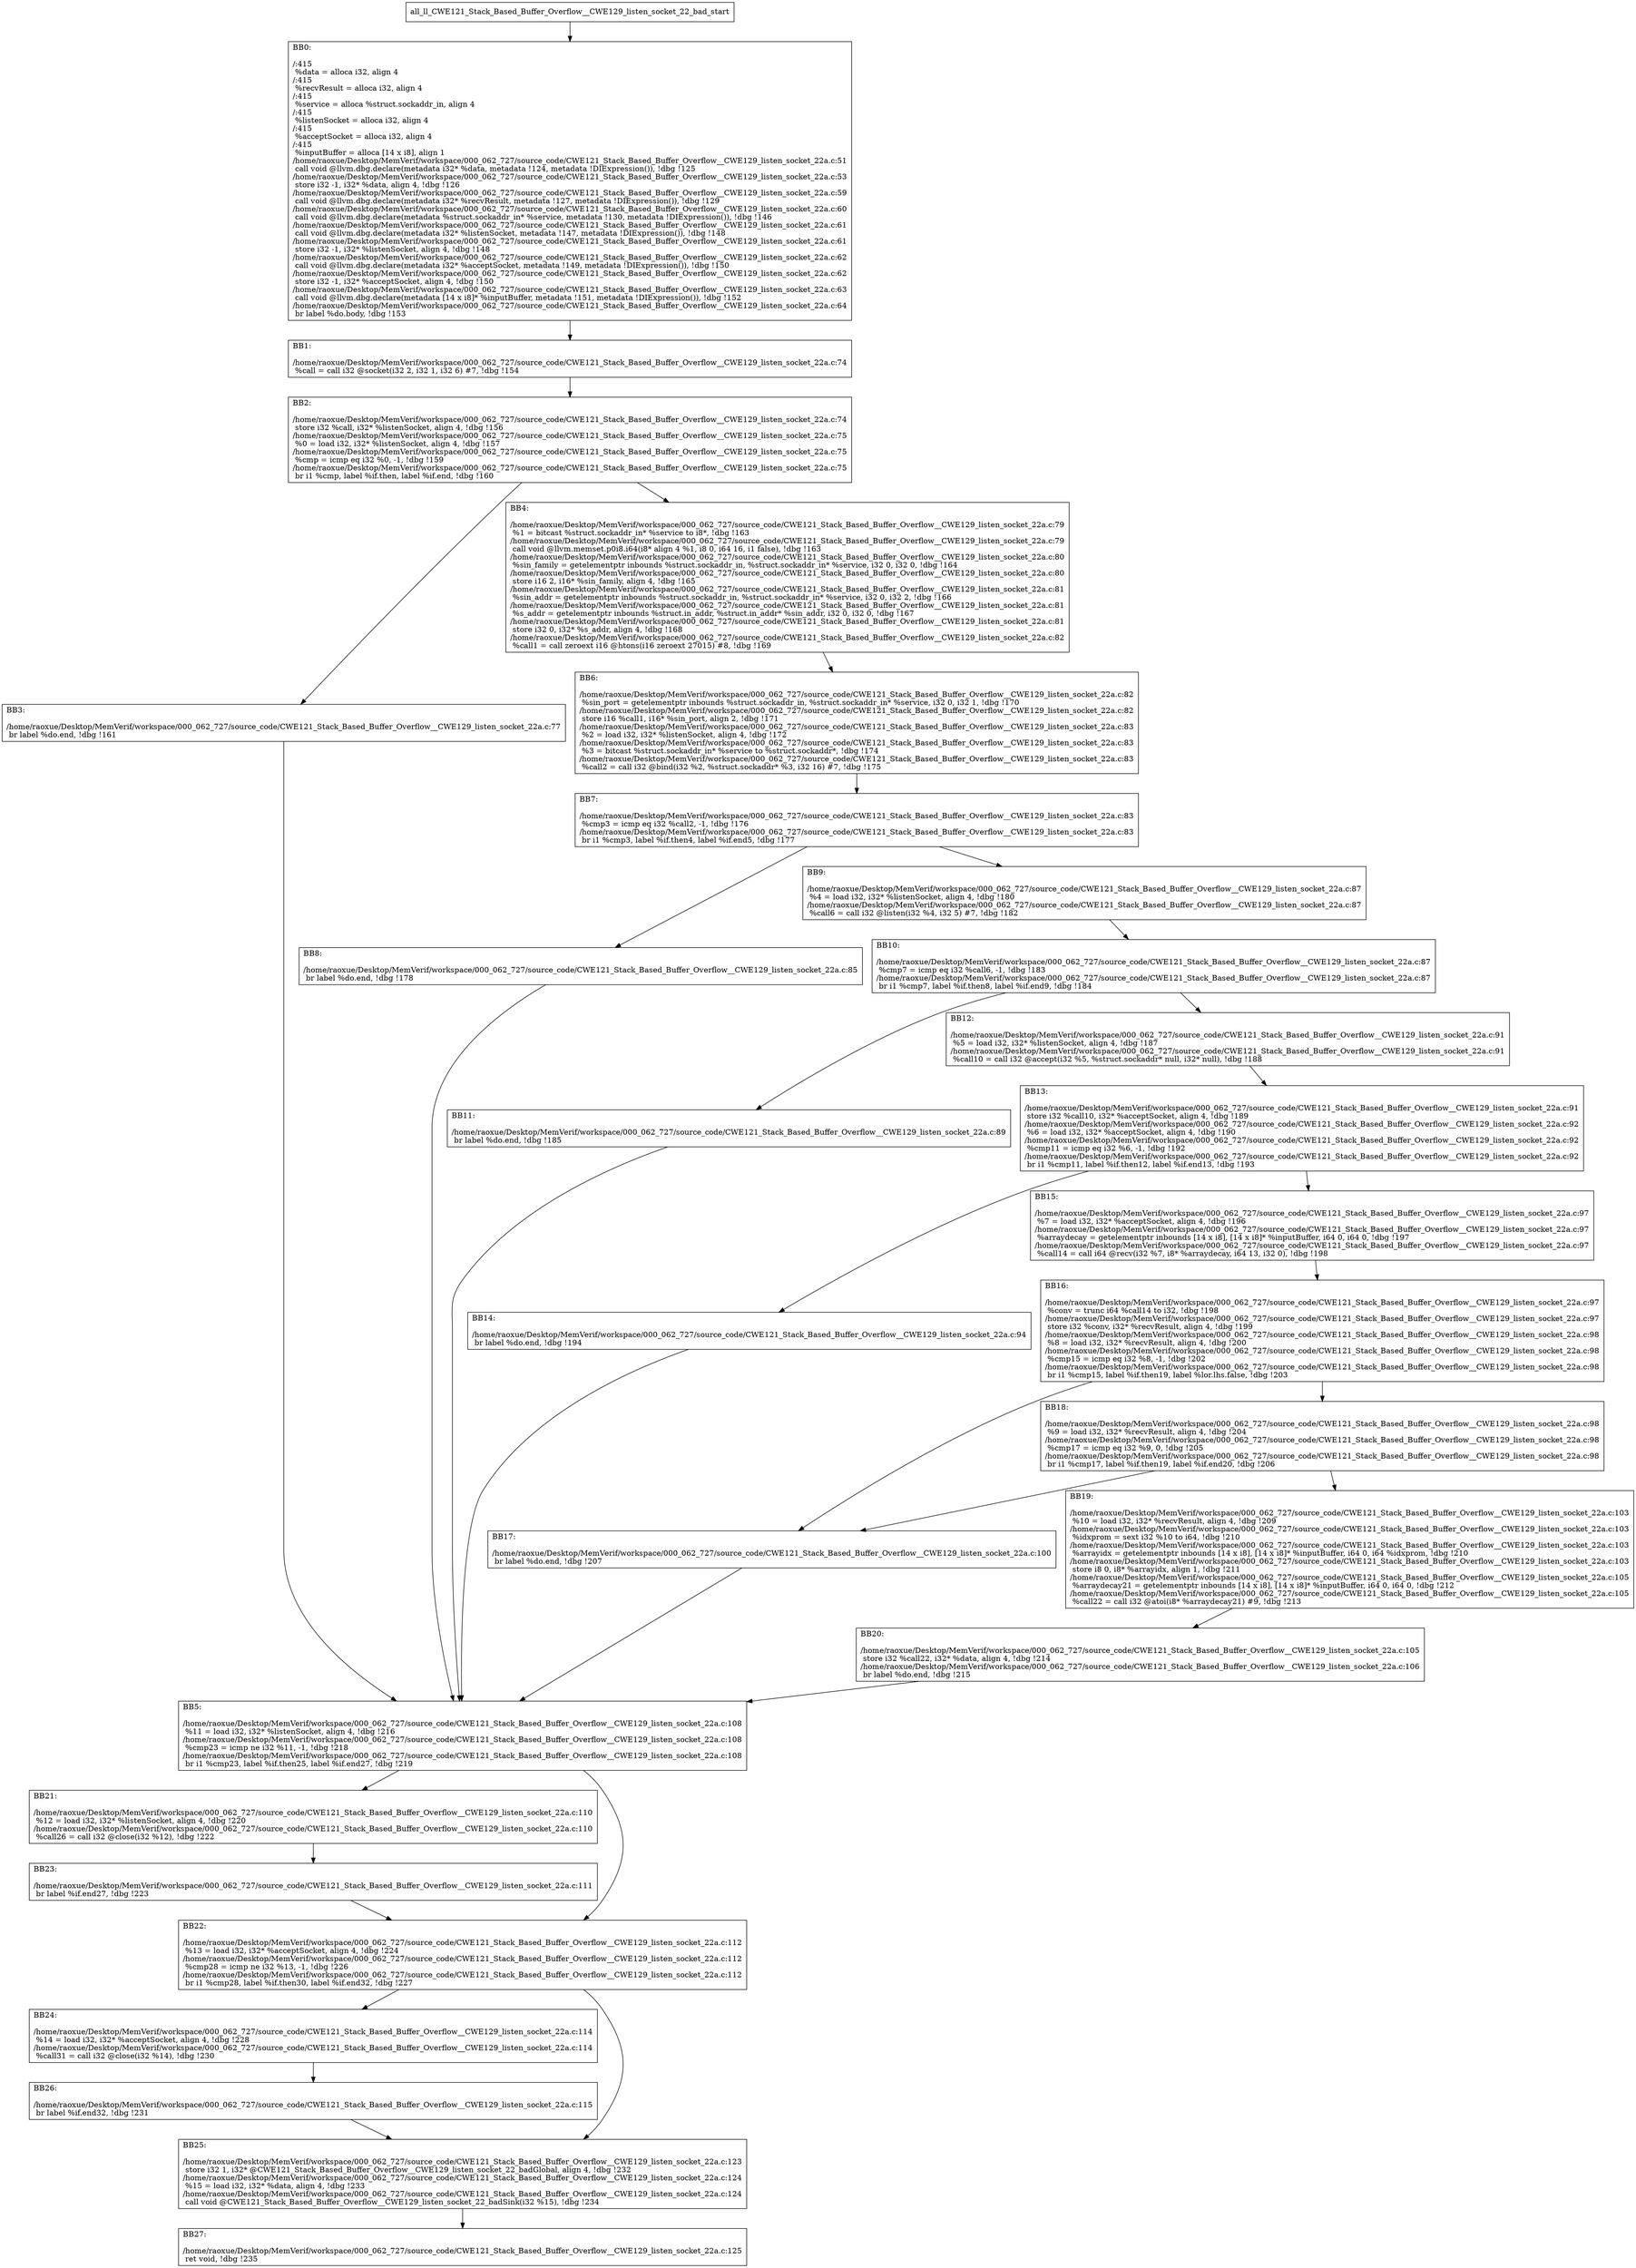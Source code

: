 digraph "CFG for'all_ll_CWE121_Stack_Based_Buffer_Overflow__CWE129_listen_socket_22_bad' function" {
	BBall_ll_CWE121_Stack_Based_Buffer_Overflow__CWE129_listen_socket_22_bad_start[shape=record,label="{all_ll_CWE121_Stack_Based_Buffer_Overflow__CWE129_listen_socket_22_bad_start}"];
	BBall_ll_CWE121_Stack_Based_Buffer_Overflow__CWE129_listen_socket_22_bad_start-> all_ll_CWE121_Stack_Based_Buffer_Overflow__CWE129_listen_socket_22_badBB0;
	all_ll_CWE121_Stack_Based_Buffer_Overflow__CWE129_listen_socket_22_badBB0 [shape=record, label="{BB0:\l\l/:415\l
  %data = alloca i32, align 4\l
/:415\l
  %recvResult = alloca i32, align 4\l
/:415\l
  %service = alloca %struct.sockaddr_in, align 4\l
/:415\l
  %listenSocket = alloca i32, align 4\l
/:415\l
  %acceptSocket = alloca i32, align 4\l
/:415\l
  %inputBuffer = alloca [14 x i8], align 1\l
/home/raoxue/Desktop/MemVerif/workspace/000_062_727/source_code/CWE121_Stack_Based_Buffer_Overflow__CWE129_listen_socket_22a.c:51\l
  call void @llvm.dbg.declare(metadata i32* %data, metadata !124, metadata !DIExpression()), !dbg !125\l
/home/raoxue/Desktop/MemVerif/workspace/000_062_727/source_code/CWE121_Stack_Based_Buffer_Overflow__CWE129_listen_socket_22a.c:53\l
  store i32 -1, i32* %data, align 4, !dbg !126\l
/home/raoxue/Desktop/MemVerif/workspace/000_062_727/source_code/CWE121_Stack_Based_Buffer_Overflow__CWE129_listen_socket_22a.c:59\l
  call void @llvm.dbg.declare(metadata i32* %recvResult, metadata !127, metadata !DIExpression()), !dbg !129\l
/home/raoxue/Desktop/MemVerif/workspace/000_062_727/source_code/CWE121_Stack_Based_Buffer_Overflow__CWE129_listen_socket_22a.c:60\l
  call void @llvm.dbg.declare(metadata %struct.sockaddr_in* %service, metadata !130, metadata !DIExpression()), !dbg !146\l
/home/raoxue/Desktop/MemVerif/workspace/000_062_727/source_code/CWE121_Stack_Based_Buffer_Overflow__CWE129_listen_socket_22a.c:61\l
  call void @llvm.dbg.declare(metadata i32* %listenSocket, metadata !147, metadata !DIExpression()), !dbg !148\l
/home/raoxue/Desktop/MemVerif/workspace/000_062_727/source_code/CWE121_Stack_Based_Buffer_Overflow__CWE129_listen_socket_22a.c:61\l
  store i32 -1, i32* %listenSocket, align 4, !dbg !148\l
/home/raoxue/Desktop/MemVerif/workspace/000_062_727/source_code/CWE121_Stack_Based_Buffer_Overflow__CWE129_listen_socket_22a.c:62\l
  call void @llvm.dbg.declare(metadata i32* %acceptSocket, metadata !149, metadata !DIExpression()), !dbg !150\l
/home/raoxue/Desktop/MemVerif/workspace/000_062_727/source_code/CWE121_Stack_Based_Buffer_Overflow__CWE129_listen_socket_22a.c:62\l
  store i32 -1, i32* %acceptSocket, align 4, !dbg !150\l
/home/raoxue/Desktop/MemVerif/workspace/000_062_727/source_code/CWE121_Stack_Based_Buffer_Overflow__CWE129_listen_socket_22a.c:63\l
  call void @llvm.dbg.declare(metadata [14 x i8]* %inputBuffer, metadata !151, metadata !DIExpression()), !dbg !152\l
/home/raoxue/Desktop/MemVerif/workspace/000_062_727/source_code/CWE121_Stack_Based_Buffer_Overflow__CWE129_listen_socket_22a.c:64\l
  br label %do.body, !dbg !153\l
}"];
	all_ll_CWE121_Stack_Based_Buffer_Overflow__CWE129_listen_socket_22_badBB0-> all_ll_CWE121_Stack_Based_Buffer_Overflow__CWE129_listen_socket_22_badBB1;
	all_ll_CWE121_Stack_Based_Buffer_Overflow__CWE129_listen_socket_22_badBB1 [shape=record, label="{BB1:\l\l/home/raoxue/Desktop/MemVerif/workspace/000_062_727/source_code/CWE121_Stack_Based_Buffer_Overflow__CWE129_listen_socket_22a.c:74\l
  %call = call i32 @socket(i32 2, i32 1, i32 6) #7, !dbg !154\l
}"];
	all_ll_CWE121_Stack_Based_Buffer_Overflow__CWE129_listen_socket_22_badBB1-> all_ll_CWE121_Stack_Based_Buffer_Overflow__CWE129_listen_socket_22_badBB2;
	all_ll_CWE121_Stack_Based_Buffer_Overflow__CWE129_listen_socket_22_badBB2 [shape=record, label="{BB2:\l\l/home/raoxue/Desktop/MemVerif/workspace/000_062_727/source_code/CWE121_Stack_Based_Buffer_Overflow__CWE129_listen_socket_22a.c:74\l
  store i32 %call, i32* %listenSocket, align 4, !dbg !156\l
/home/raoxue/Desktop/MemVerif/workspace/000_062_727/source_code/CWE121_Stack_Based_Buffer_Overflow__CWE129_listen_socket_22a.c:75\l
  %0 = load i32, i32* %listenSocket, align 4, !dbg !157\l
/home/raoxue/Desktop/MemVerif/workspace/000_062_727/source_code/CWE121_Stack_Based_Buffer_Overflow__CWE129_listen_socket_22a.c:75\l
  %cmp = icmp eq i32 %0, -1, !dbg !159\l
/home/raoxue/Desktop/MemVerif/workspace/000_062_727/source_code/CWE121_Stack_Based_Buffer_Overflow__CWE129_listen_socket_22a.c:75\l
  br i1 %cmp, label %if.then, label %if.end, !dbg !160\l
}"];
	all_ll_CWE121_Stack_Based_Buffer_Overflow__CWE129_listen_socket_22_badBB2-> all_ll_CWE121_Stack_Based_Buffer_Overflow__CWE129_listen_socket_22_badBB3;
	all_ll_CWE121_Stack_Based_Buffer_Overflow__CWE129_listen_socket_22_badBB2-> all_ll_CWE121_Stack_Based_Buffer_Overflow__CWE129_listen_socket_22_badBB4;
	all_ll_CWE121_Stack_Based_Buffer_Overflow__CWE129_listen_socket_22_badBB3 [shape=record, label="{BB3:\l\l/home/raoxue/Desktop/MemVerif/workspace/000_062_727/source_code/CWE121_Stack_Based_Buffer_Overflow__CWE129_listen_socket_22a.c:77\l
  br label %do.end, !dbg !161\l
}"];
	all_ll_CWE121_Stack_Based_Buffer_Overflow__CWE129_listen_socket_22_badBB3-> all_ll_CWE121_Stack_Based_Buffer_Overflow__CWE129_listen_socket_22_badBB5;
	all_ll_CWE121_Stack_Based_Buffer_Overflow__CWE129_listen_socket_22_badBB4 [shape=record, label="{BB4:\l\l/home/raoxue/Desktop/MemVerif/workspace/000_062_727/source_code/CWE121_Stack_Based_Buffer_Overflow__CWE129_listen_socket_22a.c:79\l
  %1 = bitcast %struct.sockaddr_in* %service to i8*, !dbg !163\l
/home/raoxue/Desktop/MemVerif/workspace/000_062_727/source_code/CWE121_Stack_Based_Buffer_Overflow__CWE129_listen_socket_22a.c:79\l
  call void @llvm.memset.p0i8.i64(i8* align 4 %1, i8 0, i64 16, i1 false), !dbg !163\l
/home/raoxue/Desktop/MemVerif/workspace/000_062_727/source_code/CWE121_Stack_Based_Buffer_Overflow__CWE129_listen_socket_22a.c:80\l
  %sin_family = getelementptr inbounds %struct.sockaddr_in, %struct.sockaddr_in* %service, i32 0, i32 0, !dbg !164\l
/home/raoxue/Desktop/MemVerif/workspace/000_062_727/source_code/CWE121_Stack_Based_Buffer_Overflow__CWE129_listen_socket_22a.c:80\l
  store i16 2, i16* %sin_family, align 4, !dbg !165\l
/home/raoxue/Desktop/MemVerif/workspace/000_062_727/source_code/CWE121_Stack_Based_Buffer_Overflow__CWE129_listen_socket_22a.c:81\l
  %sin_addr = getelementptr inbounds %struct.sockaddr_in, %struct.sockaddr_in* %service, i32 0, i32 2, !dbg !166\l
/home/raoxue/Desktop/MemVerif/workspace/000_062_727/source_code/CWE121_Stack_Based_Buffer_Overflow__CWE129_listen_socket_22a.c:81\l
  %s_addr = getelementptr inbounds %struct.in_addr, %struct.in_addr* %sin_addr, i32 0, i32 0, !dbg !167\l
/home/raoxue/Desktop/MemVerif/workspace/000_062_727/source_code/CWE121_Stack_Based_Buffer_Overflow__CWE129_listen_socket_22a.c:81\l
  store i32 0, i32* %s_addr, align 4, !dbg !168\l
/home/raoxue/Desktop/MemVerif/workspace/000_062_727/source_code/CWE121_Stack_Based_Buffer_Overflow__CWE129_listen_socket_22a.c:82\l
  %call1 = call zeroext i16 @htons(i16 zeroext 27015) #8, !dbg !169\l
}"];
	all_ll_CWE121_Stack_Based_Buffer_Overflow__CWE129_listen_socket_22_badBB4-> all_ll_CWE121_Stack_Based_Buffer_Overflow__CWE129_listen_socket_22_badBB6;
	all_ll_CWE121_Stack_Based_Buffer_Overflow__CWE129_listen_socket_22_badBB6 [shape=record, label="{BB6:\l\l/home/raoxue/Desktop/MemVerif/workspace/000_062_727/source_code/CWE121_Stack_Based_Buffer_Overflow__CWE129_listen_socket_22a.c:82\l
  %sin_port = getelementptr inbounds %struct.sockaddr_in, %struct.sockaddr_in* %service, i32 0, i32 1, !dbg !170\l
/home/raoxue/Desktop/MemVerif/workspace/000_062_727/source_code/CWE121_Stack_Based_Buffer_Overflow__CWE129_listen_socket_22a.c:82\l
  store i16 %call1, i16* %sin_port, align 2, !dbg !171\l
/home/raoxue/Desktop/MemVerif/workspace/000_062_727/source_code/CWE121_Stack_Based_Buffer_Overflow__CWE129_listen_socket_22a.c:83\l
  %2 = load i32, i32* %listenSocket, align 4, !dbg !172\l
/home/raoxue/Desktop/MemVerif/workspace/000_062_727/source_code/CWE121_Stack_Based_Buffer_Overflow__CWE129_listen_socket_22a.c:83\l
  %3 = bitcast %struct.sockaddr_in* %service to %struct.sockaddr*, !dbg !174\l
/home/raoxue/Desktop/MemVerif/workspace/000_062_727/source_code/CWE121_Stack_Based_Buffer_Overflow__CWE129_listen_socket_22a.c:83\l
  %call2 = call i32 @bind(i32 %2, %struct.sockaddr* %3, i32 16) #7, !dbg !175\l
}"];
	all_ll_CWE121_Stack_Based_Buffer_Overflow__CWE129_listen_socket_22_badBB6-> all_ll_CWE121_Stack_Based_Buffer_Overflow__CWE129_listen_socket_22_badBB7;
	all_ll_CWE121_Stack_Based_Buffer_Overflow__CWE129_listen_socket_22_badBB7 [shape=record, label="{BB7:\l\l/home/raoxue/Desktop/MemVerif/workspace/000_062_727/source_code/CWE121_Stack_Based_Buffer_Overflow__CWE129_listen_socket_22a.c:83\l
  %cmp3 = icmp eq i32 %call2, -1, !dbg !176\l
/home/raoxue/Desktop/MemVerif/workspace/000_062_727/source_code/CWE121_Stack_Based_Buffer_Overflow__CWE129_listen_socket_22a.c:83\l
  br i1 %cmp3, label %if.then4, label %if.end5, !dbg !177\l
}"];
	all_ll_CWE121_Stack_Based_Buffer_Overflow__CWE129_listen_socket_22_badBB7-> all_ll_CWE121_Stack_Based_Buffer_Overflow__CWE129_listen_socket_22_badBB8;
	all_ll_CWE121_Stack_Based_Buffer_Overflow__CWE129_listen_socket_22_badBB7-> all_ll_CWE121_Stack_Based_Buffer_Overflow__CWE129_listen_socket_22_badBB9;
	all_ll_CWE121_Stack_Based_Buffer_Overflow__CWE129_listen_socket_22_badBB8 [shape=record, label="{BB8:\l\l/home/raoxue/Desktop/MemVerif/workspace/000_062_727/source_code/CWE121_Stack_Based_Buffer_Overflow__CWE129_listen_socket_22a.c:85\l
  br label %do.end, !dbg !178\l
}"];
	all_ll_CWE121_Stack_Based_Buffer_Overflow__CWE129_listen_socket_22_badBB8-> all_ll_CWE121_Stack_Based_Buffer_Overflow__CWE129_listen_socket_22_badBB5;
	all_ll_CWE121_Stack_Based_Buffer_Overflow__CWE129_listen_socket_22_badBB9 [shape=record, label="{BB9:\l\l/home/raoxue/Desktop/MemVerif/workspace/000_062_727/source_code/CWE121_Stack_Based_Buffer_Overflow__CWE129_listen_socket_22a.c:87\l
  %4 = load i32, i32* %listenSocket, align 4, !dbg !180\l
/home/raoxue/Desktop/MemVerif/workspace/000_062_727/source_code/CWE121_Stack_Based_Buffer_Overflow__CWE129_listen_socket_22a.c:87\l
  %call6 = call i32 @listen(i32 %4, i32 5) #7, !dbg !182\l
}"];
	all_ll_CWE121_Stack_Based_Buffer_Overflow__CWE129_listen_socket_22_badBB9-> all_ll_CWE121_Stack_Based_Buffer_Overflow__CWE129_listen_socket_22_badBB10;
	all_ll_CWE121_Stack_Based_Buffer_Overflow__CWE129_listen_socket_22_badBB10 [shape=record, label="{BB10:\l\l/home/raoxue/Desktop/MemVerif/workspace/000_062_727/source_code/CWE121_Stack_Based_Buffer_Overflow__CWE129_listen_socket_22a.c:87\l
  %cmp7 = icmp eq i32 %call6, -1, !dbg !183\l
/home/raoxue/Desktop/MemVerif/workspace/000_062_727/source_code/CWE121_Stack_Based_Buffer_Overflow__CWE129_listen_socket_22a.c:87\l
  br i1 %cmp7, label %if.then8, label %if.end9, !dbg !184\l
}"];
	all_ll_CWE121_Stack_Based_Buffer_Overflow__CWE129_listen_socket_22_badBB10-> all_ll_CWE121_Stack_Based_Buffer_Overflow__CWE129_listen_socket_22_badBB11;
	all_ll_CWE121_Stack_Based_Buffer_Overflow__CWE129_listen_socket_22_badBB10-> all_ll_CWE121_Stack_Based_Buffer_Overflow__CWE129_listen_socket_22_badBB12;
	all_ll_CWE121_Stack_Based_Buffer_Overflow__CWE129_listen_socket_22_badBB11 [shape=record, label="{BB11:\l\l/home/raoxue/Desktop/MemVerif/workspace/000_062_727/source_code/CWE121_Stack_Based_Buffer_Overflow__CWE129_listen_socket_22a.c:89\l
  br label %do.end, !dbg !185\l
}"];
	all_ll_CWE121_Stack_Based_Buffer_Overflow__CWE129_listen_socket_22_badBB11-> all_ll_CWE121_Stack_Based_Buffer_Overflow__CWE129_listen_socket_22_badBB5;
	all_ll_CWE121_Stack_Based_Buffer_Overflow__CWE129_listen_socket_22_badBB12 [shape=record, label="{BB12:\l\l/home/raoxue/Desktop/MemVerif/workspace/000_062_727/source_code/CWE121_Stack_Based_Buffer_Overflow__CWE129_listen_socket_22a.c:91\l
  %5 = load i32, i32* %listenSocket, align 4, !dbg !187\l
/home/raoxue/Desktop/MemVerif/workspace/000_062_727/source_code/CWE121_Stack_Based_Buffer_Overflow__CWE129_listen_socket_22a.c:91\l
  %call10 = call i32 @accept(i32 %5, %struct.sockaddr* null, i32* null), !dbg !188\l
}"];
	all_ll_CWE121_Stack_Based_Buffer_Overflow__CWE129_listen_socket_22_badBB12-> all_ll_CWE121_Stack_Based_Buffer_Overflow__CWE129_listen_socket_22_badBB13;
	all_ll_CWE121_Stack_Based_Buffer_Overflow__CWE129_listen_socket_22_badBB13 [shape=record, label="{BB13:\l\l/home/raoxue/Desktop/MemVerif/workspace/000_062_727/source_code/CWE121_Stack_Based_Buffer_Overflow__CWE129_listen_socket_22a.c:91\l
  store i32 %call10, i32* %acceptSocket, align 4, !dbg !189\l
/home/raoxue/Desktop/MemVerif/workspace/000_062_727/source_code/CWE121_Stack_Based_Buffer_Overflow__CWE129_listen_socket_22a.c:92\l
  %6 = load i32, i32* %acceptSocket, align 4, !dbg !190\l
/home/raoxue/Desktop/MemVerif/workspace/000_062_727/source_code/CWE121_Stack_Based_Buffer_Overflow__CWE129_listen_socket_22a.c:92\l
  %cmp11 = icmp eq i32 %6, -1, !dbg !192\l
/home/raoxue/Desktop/MemVerif/workspace/000_062_727/source_code/CWE121_Stack_Based_Buffer_Overflow__CWE129_listen_socket_22a.c:92\l
  br i1 %cmp11, label %if.then12, label %if.end13, !dbg !193\l
}"];
	all_ll_CWE121_Stack_Based_Buffer_Overflow__CWE129_listen_socket_22_badBB13-> all_ll_CWE121_Stack_Based_Buffer_Overflow__CWE129_listen_socket_22_badBB14;
	all_ll_CWE121_Stack_Based_Buffer_Overflow__CWE129_listen_socket_22_badBB13-> all_ll_CWE121_Stack_Based_Buffer_Overflow__CWE129_listen_socket_22_badBB15;
	all_ll_CWE121_Stack_Based_Buffer_Overflow__CWE129_listen_socket_22_badBB14 [shape=record, label="{BB14:\l\l/home/raoxue/Desktop/MemVerif/workspace/000_062_727/source_code/CWE121_Stack_Based_Buffer_Overflow__CWE129_listen_socket_22a.c:94\l
  br label %do.end, !dbg !194\l
}"];
	all_ll_CWE121_Stack_Based_Buffer_Overflow__CWE129_listen_socket_22_badBB14-> all_ll_CWE121_Stack_Based_Buffer_Overflow__CWE129_listen_socket_22_badBB5;
	all_ll_CWE121_Stack_Based_Buffer_Overflow__CWE129_listen_socket_22_badBB15 [shape=record, label="{BB15:\l\l/home/raoxue/Desktop/MemVerif/workspace/000_062_727/source_code/CWE121_Stack_Based_Buffer_Overflow__CWE129_listen_socket_22a.c:97\l
  %7 = load i32, i32* %acceptSocket, align 4, !dbg !196\l
/home/raoxue/Desktop/MemVerif/workspace/000_062_727/source_code/CWE121_Stack_Based_Buffer_Overflow__CWE129_listen_socket_22a.c:97\l
  %arraydecay = getelementptr inbounds [14 x i8], [14 x i8]* %inputBuffer, i64 0, i64 0, !dbg !197\l
/home/raoxue/Desktop/MemVerif/workspace/000_062_727/source_code/CWE121_Stack_Based_Buffer_Overflow__CWE129_listen_socket_22a.c:97\l
  %call14 = call i64 @recv(i32 %7, i8* %arraydecay, i64 13, i32 0), !dbg !198\l
}"];
	all_ll_CWE121_Stack_Based_Buffer_Overflow__CWE129_listen_socket_22_badBB15-> all_ll_CWE121_Stack_Based_Buffer_Overflow__CWE129_listen_socket_22_badBB16;
	all_ll_CWE121_Stack_Based_Buffer_Overflow__CWE129_listen_socket_22_badBB16 [shape=record, label="{BB16:\l\l/home/raoxue/Desktop/MemVerif/workspace/000_062_727/source_code/CWE121_Stack_Based_Buffer_Overflow__CWE129_listen_socket_22a.c:97\l
  %conv = trunc i64 %call14 to i32, !dbg !198\l
/home/raoxue/Desktop/MemVerif/workspace/000_062_727/source_code/CWE121_Stack_Based_Buffer_Overflow__CWE129_listen_socket_22a.c:97\l
  store i32 %conv, i32* %recvResult, align 4, !dbg !199\l
/home/raoxue/Desktop/MemVerif/workspace/000_062_727/source_code/CWE121_Stack_Based_Buffer_Overflow__CWE129_listen_socket_22a.c:98\l
  %8 = load i32, i32* %recvResult, align 4, !dbg !200\l
/home/raoxue/Desktop/MemVerif/workspace/000_062_727/source_code/CWE121_Stack_Based_Buffer_Overflow__CWE129_listen_socket_22a.c:98\l
  %cmp15 = icmp eq i32 %8, -1, !dbg !202\l
/home/raoxue/Desktop/MemVerif/workspace/000_062_727/source_code/CWE121_Stack_Based_Buffer_Overflow__CWE129_listen_socket_22a.c:98\l
  br i1 %cmp15, label %if.then19, label %lor.lhs.false, !dbg !203\l
}"];
	all_ll_CWE121_Stack_Based_Buffer_Overflow__CWE129_listen_socket_22_badBB16-> all_ll_CWE121_Stack_Based_Buffer_Overflow__CWE129_listen_socket_22_badBB17;
	all_ll_CWE121_Stack_Based_Buffer_Overflow__CWE129_listen_socket_22_badBB16-> all_ll_CWE121_Stack_Based_Buffer_Overflow__CWE129_listen_socket_22_badBB18;
	all_ll_CWE121_Stack_Based_Buffer_Overflow__CWE129_listen_socket_22_badBB18 [shape=record, label="{BB18:\l\l/home/raoxue/Desktop/MemVerif/workspace/000_062_727/source_code/CWE121_Stack_Based_Buffer_Overflow__CWE129_listen_socket_22a.c:98\l
  %9 = load i32, i32* %recvResult, align 4, !dbg !204\l
/home/raoxue/Desktop/MemVerif/workspace/000_062_727/source_code/CWE121_Stack_Based_Buffer_Overflow__CWE129_listen_socket_22a.c:98\l
  %cmp17 = icmp eq i32 %9, 0, !dbg !205\l
/home/raoxue/Desktop/MemVerif/workspace/000_062_727/source_code/CWE121_Stack_Based_Buffer_Overflow__CWE129_listen_socket_22a.c:98\l
  br i1 %cmp17, label %if.then19, label %if.end20, !dbg !206\l
}"];
	all_ll_CWE121_Stack_Based_Buffer_Overflow__CWE129_listen_socket_22_badBB18-> all_ll_CWE121_Stack_Based_Buffer_Overflow__CWE129_listen_socket_22_badBB17;
	all_ll_CWE121_Stack_Based_Buffer_Overflow__CWE129_listen_socket_22_badBB18-> all_ll_CWE121_Stack_Based_Buffer_Overflow__CWE129_listen_socket_22_badBB19;
	all_ll_CWE121_Stack_Based_Buffer_Overflow__CWE129_listen_socket_22_badBB17 [shape=record, label="{BB17:\l\l/home/raoxue/Desktop/MemVerif/workspace/000_062_727/source_code/CWE121_Stack_Based_Buffer_Overflow__CWE129_listen_socket_22a.c:100\l
  br label %do.end, !dbg !207\l
}"];
	all_ll_CWE121_Stack_Based_Buffer_Overflow__CWE129_listen_socket_22_badBB17-> all_ll_CWE121_Stack_Based_Buffer_Overflow__CWE129_listen_socket_22_badBB5;
	all_ll_CWE121_Stack_Based_Buffer_Overflow__CWE129_listen_socket_22_badBB19 [shape=record, label="{BB19:\l\l/home/raoxue/Desktop/MemVerif/workspace/000_062_727/source_code/CWE121_Stack_Based_Buffer_Overflow__CWE129_listen_socket_22a.c:103\l
  %10 = load i32, i32* %recvResult, align 4, !dbg !209\l
/home/raoxue/Desktop/MemVerif/workspace/000_062_727/source_code/CWE121_Stack_Based_Buffer_Overflow__CWE129_listen_socket_22a.c:103\l
  %idxprom = sext i32 %10 to i64, !dbg !210\l
/home/raoxue/Desktop/MemVerif/workspace/000_062_727/source_code/CWE121_Stack_Based_Buffer_Overflow__CWE129_listen_socket_22a.c:103\l
  %arrayidx = getelementptr inbounds [14 x i8], [14 x i8]* %inputBuffer, i64 0, i64 %idxprom, !dbg !210\l
/home/raoxue/Desktop/MemVerif/workspace/000_062_727/source_code/CWE121_Stack_Based_Buffer_Overflow__CWE129_listen_socket_22a.c:103\l
  store i8 0, i8* %arrayidx, align 1, !dbg !211\l
/home/raoxue/Desktop/MemVerif/workspace/000_062_727/source_code/CWE121_Stack_Based_Buffer_Overflow__CWE129_listen_socket_22a.c:105\l
  %arraydecay21 = getelementptr inbounds [14 x i8], [14 x i8]* %inputBuffer, i64 0, i64 0, !dbg !212\l
/home/raoxue/Desktop/MemVerif/workspace/000_062_727/source_code/CWE121_Stack_Based_Buffer_Overflow__CWE129_listen_socket_22a.c:105\l
  %call22 = call i32 @atoi(i8* %arraydecay21) #9, !dbg !213\l
}"];
	all_ll_CWE121_Stack_Based_Buffer_Overflow__CWE129_listen_socket_22_badBB19-> all_ll_CWE121_Stack_Based_Buffer_Overflow__CWE129_listen_socket_22_badBB20;
	all_ll_CWE121_Stack_Based_Buffer_Overflow__CWE129_listen_socket_22_badBB20 [shape=record, label="{BB20:\l\l/home/raoxue/Desktop/MemVerif/workspace/000_062_727/source_code/CWE121_Stack_Based_Buffer_Overflow__CWE129_listen_socket_22a.c:105\l
  store i32 %call22, i32* %data, align 4, !dbg !214\l
/home/raoxue/Desktop/MemVerif/workspace/000_062_727/source_code/CWE121_Stack_Based_Buffer_Overflow__CWE129_listen_socket_22a.c:106\l
  br label %do.end, !dbg !215\l
}"];
	all_ll_CWE121_Stack_Based_Buffer_Overflow__CWE129_listen_socket_22_badBB20-> all_ll_CWE121_Stack_Based_Buffer_Overflow__CWE129_listen_socket_22_badBB5;
	all_ll_CWE121_Stack_Based_Buffer_Overflow__CWE129_listen_socket_22_badBB5 [shape=record, label="{BB5:\l\l/home/raoxue/Desktop/MemVerif/workspace/000_062_727/source_code/CWE121_Stack_Based_Buffer_Overflow__CWE129_listen_socket_22a.c:108\l
  %11 = load i32, i32* %listenSocket, align 4, !dbg !216\l
/home/raoxue/Desktop/MemVerif/workspace/000_062_727/source_code/CWE121_Stack_Based_Buffer_Overflow__CWE129_listen_socket_22a.c:108\l
  %cmp23 = icmp ne i32 %11, -1, !dbg !218\l
/home/raoxue/Desktop/MemVerif/workspace/000_062_727/source_code/CWE121_Stack_Based_Buffer_Overflow__CWE129_listen_socket_22a.c:108\l
  br i1 %cmp23, label %if.then25, label %if.end27, !dbg !219\l
}"];
	all_ll_CWE121_Stack_Based_Buffer_Overflow__CWE129_listen_socket_22_badBB5-> all_ll_CWE121_Stack_Based_Buffer_Overflow__CWE129_listen_socket_22_badBB21;
	all_ll_CWE121_Stack_Based_Buffer_Overflow__CWE129_listen_socket_22_badBB5-> all_ll_CWE121_Stack_Based_Buffer_Overflow__CWE129_listen_socket_22_badBB22;
	all_ll_CWE121_Stack_Based_Buffer_Overflow__CWE129_listen_socket_22_badBB21 [shape=record, label="{BB21:\l\l/home/raoxue/Desktop/MemVerif/workspace/000_062_727/source_code/CWE121_Stack_Based_Buffer_Overflow__CWE129_listen_socket_22a.c:110\l
  %12 = load i32, i32* %listenSocket, align 4, !dbg !220\l
/home/raoxue/Desktop/MemVerif/workspace/000_062_727/source_code/CWE121_Stack_Based_Buffer_Overflow__CWE129_listen_socket_22a.c:110\l
  %call26 = call i32 @close(i32 %12), !dbg !222\l
}"];
	all_ll_CWE121_Stack_Based_Buffer_Overflow__CWE129_listen_socket_22_badBB21-> all_ll_CWE121_Stack_Based_Buffer_Overflow__CWE129_listen_socket_22_badBB23;
	all_ll_CWE121_Stack_Based_Buffer_Overflow__CWE129_listen_socket_22_badBB23 [shape=record, label="{BB23:\l\l/home/raoxue/Desktop/MemVerif/workspace/000_062_727/source_code/CWE121_Stack_Based_Buffer_Overflow__CWE129_listen_socket_22a.c:111\l
  br label %if.end27, !dbg !223\l
}"];
	all_ll_CWE121_Stack_Based_Buffer_Overflow__CWE129_listen_socket_22_badBB23-> all_ll_CWE121_Stack_Based_Buffer_Overflow__CWE129_listen_socket_22_badBB22;
	all_ll_CWE121_Stack_Based_Buffer_Overflow__CWE129_listen_socket_22_badBB22 [shape=record, label="{BB22:\l\l/home/raoxue/Desktop/MemVerif/workspace/000_062_727/source_code/CWE121_Stack_Based_Buffer_Overflow__CWE129_listen_socket_22a.c:112\l
  %13 = load i32, i32* %acceptSocket, align 4, !dbg !224\l
/home/raoxue/Desktop/MemVerif/workspace/000_062_727/source_code/CWE121_Stack_Based_Buffer_Overflow__CWE129_listen_socket_22a.c:112\l
  %cmp28 = icmp ne i32 %13, -1, !dbg !226\l
/home/raoxue/Desktop/MemVerif/workspace/000_062_727/source_code/CWE121_Stack_Based_Buffer_Overflow__CWE129_listen_socket_22a.c:112\l
  br i1 %cmp28, label %if.then30, label %if.end32, !dbg !227\l
}"];
	all_ll_CWE121_Stack_Based_Buffer_Overflow__CWE129_listen_socket_22_badBB22-> all_ll_CWE121_Stack_Based_Buffer_Overflow__CWE129_listen_socket_22_badBB24;
	all_ll_CWE121_Stack_Based_Buffer_Overflow__CWE129_listen_socket_22_badBB22-> all_ll_CWE121_Stack_Based_Buffer_Overflow__CWE129_listen_socket_22_badBB25;
	all_ll_CWE121_Stack_Based_Buffer_Overflow__CWE129_listen_socket_22_badBB24 [shape=record, label="{BB24:\l\l/home/raoxue/Desktop/MemVerif/workspace/000_062_727/source_code/CWE121_Stack_Based_Buffer_Overflow__CWE129_listen_socket_22a.c:114\l
  %14 = load i32, i32* %acceptSocket, align 4, !dbg !228\l
/home/raoxue/Desktop/MemVerif/workspace/000_062_727/source_code/CWE121_Stack_Based_Buffer_Overflow__CWE129_listen_socket_22a.c:114\l
  %call31 = call i32 @close(i32 %14), !dbg !230\l
}"];
	all_ll_CWE121_Stack_Based_Buffer_Overflow__CWE129_listen_socket_22_badBB24-> all_ll_CWE121_Stack_Based_Buffer_Overflow__CWE129_listen_socket_22_badBB26;
	all_ll_CWE121_Stack_Based_Buffer_Overflow__CWE129_listen_socket_22_badBB26 [shape=record, label="{BB26:\l\l/home/raoxue/Desktop/MemVerif/workspace/000_062_727/source_code/CWE121_Stack_Based_Buffer_Overflow__CWE129_listen_socket_22a.c:115\l
  br label %if.end32, !dbg !231\l
}"];
	all_ll_CWE121_Stack_Based_Buffer_Overflow__CWE129_listen_socket_22_badBB26-> all_ll_CWE121_Stack_Based_Buffer_Overflow__CWE129_listen_socket_22_badBB25;
	all_ll_CWE121_Stack_Based_Buffer_Overflow__CWE129_listen_socket_22_badBB25 [shape=record, label="{BB25:\l\l/home/raoxue/Desktop/MemVerif/workspace/000_062_727/source_code/CWE121_Stack_Based_Buffer_Overflow__CWE129_listen_socket_22a.c:123\l
  store i32 1, i32* @CWE121_Stack_Based_Buffer_Overflow__CWE129_listen_socket_22_badGlobal, align 4, !dbg !232\l
/home/raoxue/Desktop/MemVerif/workspace/000_062_727/source_code/CWE121_Stack_Based_Buffer_Overflow__CWE129_listen_socket_22a.c:124\l
  %15 = load i32, i32* %data, align 4, !dbg !233\l
/home/raoxue/Desktop/MemVerif/workspace/000_062_727/source_code/CWE121_Stack_Based_Buffer_Overflow__CWE129_listen_socket_22a.c:124\l
  call void @CWE121_Stack_Based_Buffer_Overflow__CWE129_listen_socket_22_badSink(i32 %15), !dbg !234\l
}"];
	all_ll_CWE121_Stack_Based_Buffer_Overflow__CWE129_listen_socket_22_badBB25-> all_ll_CWE121_Stack_Based_Buffer_Overflow__CWE129_listen_socket_22_badBB27;
	all_ll_CWE121_Stack_Based_Buffer_Overflow__CWE129_listen_socket_22_badBB27 [shape=record, label="{BB27:\l\l/home/raoxue/Desktop/MemVerif/workspace/000_062_727/source_code/CWE121_Stack_Based_Buffer_Overflow__CWE129_listen_socket_22a.c:125\l
  ret void, !dbg !235\l
}"];
}

